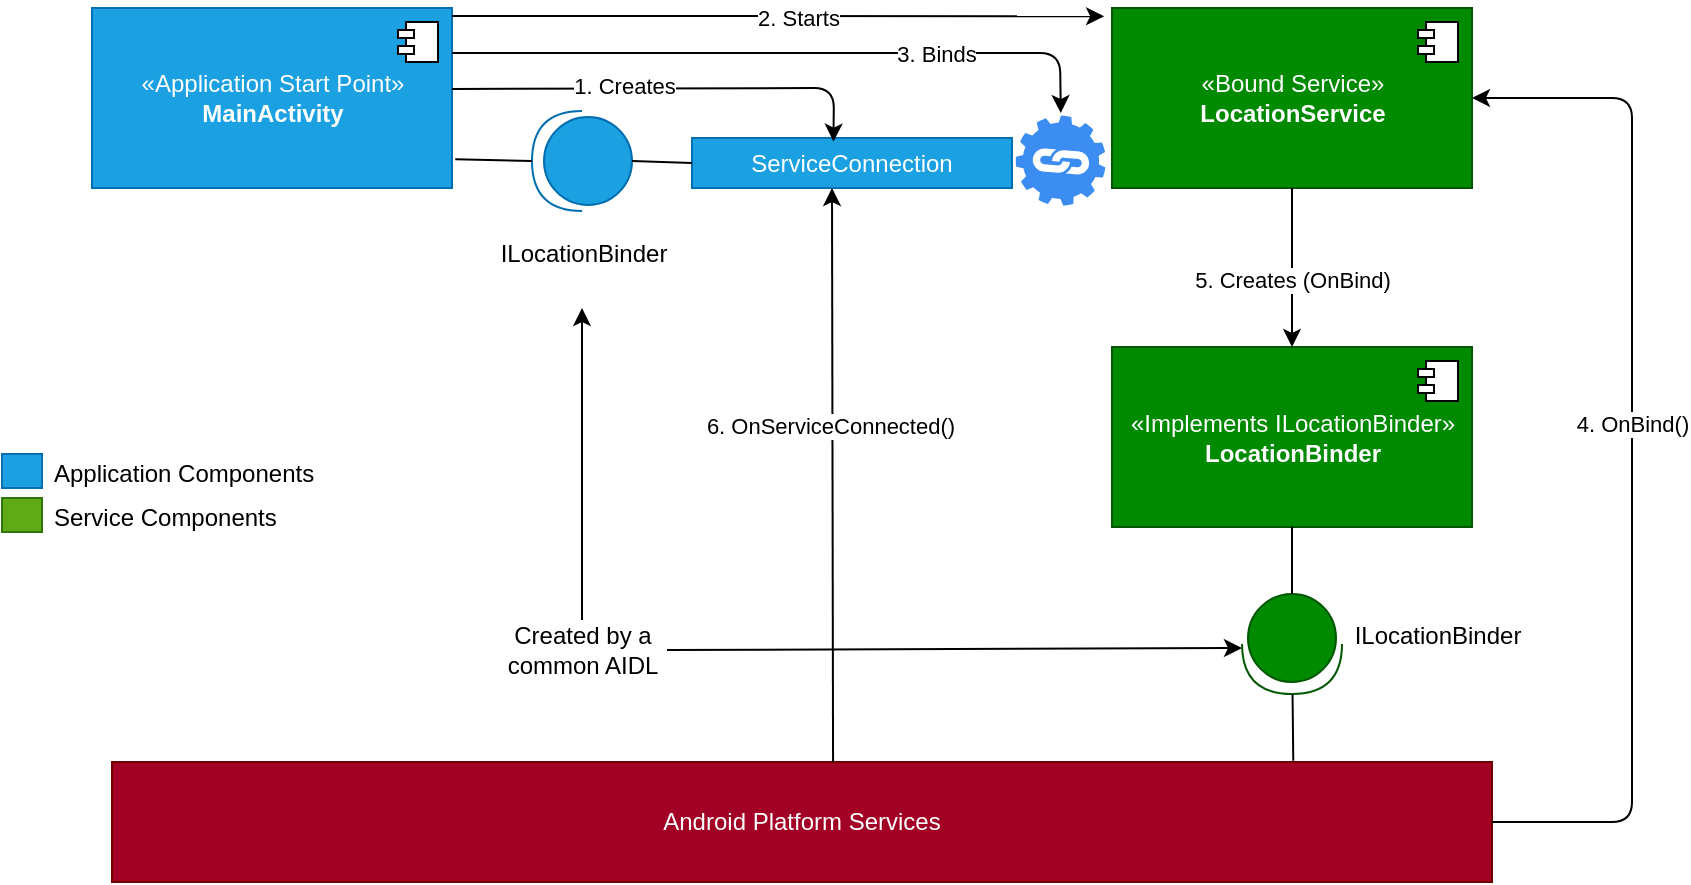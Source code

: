 <mxfile>
    <diagram id="locgz7WXVu_27G56zI11" name="Page-1">
        <mxGraphModel dx="990" dy="566" grid="1" gridSize="10" guides="1" tooltips="1" connect="1" arrows="1" fold="1" page="1" pageScale="1" pageWidth="1169" pageHeight="827" math="0" shadow="0">
            <root>
                <mxCell id="0"/>
                <mxCell id="1" parent="0"/>
                <mxCell id="4" value="ServiceConnection" style="rounded=0;whiteSpace=wrap;html=1;fillColor=#1ba1e2;fontColor=#ffffff;strokeColor=#006EAF;" parent="1" vertex="1">
                    <mxGeometry x="435" y="225" width="160" height="25" as="geometry"/>
                </mxCell>
                <mxCell id="5" value="«Application Start Point»&lt;br&gt;&lt;b&gt;MainActivity&lt;/b&gt;" style="html=1;dropTarget=0;fillColor=#1ba1e2;fontColor=#ffffff;strokeColor=#006EAF;" parent="1" vertex="1">
                    <mxGeometry x="135" y="160" width="180" height="90" as="geometry"/>
                </mxCell>
                <mxCell id="6" value="" style="shape=module;jettyWidth=8;jettyHeight=4;" parent="5" vertex="1">
                    <mxGeometry x="1" width="20" height="20" relative="1" as="geometry">
                        <mxPoint x="-27" y="7" as="offset"/>
                    </mxGeometry>
                </mxCell>
                <mxCell id="7" value="«Bound Service»&lt;br&gt;&lt;b&gt;LocationService&lt;/b&gt;" style="html=1;dropTarget=0;fillColor=#008a00;fontColor=#ffffff;strokeColor=#005700;" parent="1" vertex="1">
                    <mxGeometry x="645" y="160" width="180" height="90" as="geometry"/>
                </mxCell>
                <mxCell id="8" value="" style="shape=module;jettyWidth=8;jettyHeight=4;" parent="7" vertex="1">
                    <mxGeometry x="1" width="20" height="20" relative="1" as="geometry">
                        <mxPoint x="-27" y="7" as="offset"/>
                    </mxGeometry>
                </mxCell>
                <mxCell id="10" value="" style="endArrow=classic;html=1;entryX=-0.022;entryY=0.157;entryDx=0;entryDy=0;entryPerimeter=0;" edge="1" parent="1">
                    <mxGeometry width="50" height="50" relative="1" as="geometry">
                        <mxPoint x="315" y="164" as="sourcePoint"/>
                        <mxPoint x="641.04" y="164.13" as="targetPoint"/>
                    </mxGeometry>
                </mxCell>
                <mxCell id="11" value="2. Starts" style="edgeLabel;html=1;align=center;verticalAlign=middle;resizable=0;points=[];" vertex="1" connectable="0" parent="10">
                    <mxGeometry x="0.057" y="-1" relative="1" as="geometry">
                        <mxPoint as="offset"/>
                    </mxGeometry>
                </mxCell>
                <mxCell id="12" value="" style="endArrow=classic;html=1;exitX=1.02;exitY=0.139;exitDx=0;exitDy=0;exitPerimeter=0;entryX=0.442;entryY=0.072;entryDx=0;entryDy=0;entryPerimeter=0;" edge="1" parent="1" target="4">
                    <mxGeometry width="50" height="50" relative="1" as="geometry">
                        <mxPoint x="315.0" y="200.5" as="sourcePoint"/>
                        <mxPoint x="445.05" y="245.7" as="targetPoint"/>
                        <Array as="points">
                            <mxPoint x="506" y="200"/>
                        </Array>
                    </mxGeometry>
                </mxCell>
                <mxCell id="13" value="1. Creates" style="edgeLabel;html=1;align=center;verticalAlign=middle;resizable=0;points=[];" vertex="1" connectable="0" parent="12">
                    <mxGeometry x="0.057" y="-1" relative="1" as="geometry">
                        <mxPoint x="-29" y="-2" as="offset"/>
                    </mxGeometry>
                </mxCell>
                <mxCell id="15" value="" style="sketch=0;html=1;aspect=fixed;strokeColor=none;shadow=0;align=center;verticalAlign=top;fillColor=#3B8DF1;shape=mxgraph.gcp2.gear_chain;rotation=-220;" vertex="1" parent="1">
                    <mxGeometry x="597" y="214" width="45" height="45" as="geometry"/>
                </mxCell>
                <mxCell id="23" value="" style="endArrow=classic;html=1;exitX=1;exitY=0.25;exitDx=0;exitDy=0;entryX=0.159;entryY=0.91;entryDx=0;entryDy=0;entryPerimeter=0;" edge="1" parent="1" source="5" target="15">
                    <mxGeometry width="50" height="50" relative="1" as="geometry">
                        <mxPoint x="455" y="202.5" as="sourcePoint"/>
                        <mxPoint x="505" y="152.5" as="targetPoint"/>
                        <Array as="points">
                            <mxPoint x="619" y="182.5"/>
                        </Array>
                    </mxGeometry>
                </mxCell>
                <mxCell id="24" value="3. Binds" style="edgeLabel;html=1;align=center;verticalAlign=middle;resizable=0;points=[];" vertex="1" connectable="0" parent="23">
                    <mxGeometry x="0.449" relative="1" as="geometry">
                        <mxPoint as="offset"/>
                    </mxGeometry>
                </mxCell>
                <mxCell id="26" value="«Implements ILocationBinder»&lt;br&gt;&lt;b&gt;LocationBinder&lt;/b&gt;" style="html=1;dropTarget=0;fillColor=#008a00;fontColor=#ffffff;strokeColor=#005700;" vertex="1" parent="1">
                    <mxGeometry x="645" y="329.5" width="180" height="90" as="geometry"/>
                </mxCell>
                <mxCell id="27" value="" style="shape=module;jettyWidth=8;jettyHeight=4;" vertex="1" parent="26">
                    <mxGeometry x="1" width="20" height="20" relative="1" as="geometry">
                        <mxPoint x="-27" y="7" as="offset"/>
                    </mxGeometry>
                </mxCell>
                <mxCell id="28" value="" style="endArrow=classic;html=1;exitX=0.5;exitY=1;exitDx=0;exitDy=0;entryX=0.5;entryY=0;entryDx=0;entryDy=0;" edge="1" parent="1" source="7" target="26">
                    <mxGeometry width="50" height="50" relative="1" as="geometry">
                        <mxPoint x="455" y="202.5" as="sourcePoint"/>
                        <mxPoint x="735" y="382.5" as="targetPoint"/>
                    </mxGeometry>
                </mxCell>
                <mxCell id="29" value="5. Creates (OnBind)" style="edgeLabel;html=1;align=center;verticalAlign=middle;resizable=0;points=[];" vertex="1" connectable="0" parent="28">
                    <mxGeometry x="-0.298" relative="1" as="geometry">
                        <mxPoint y="18" as="offset"/>
                    </mxGeometry>
                </mxCell>
                <mxCell id="42" value="" style="shape=providedRequiredInterface;html=1;verticalLabelPosition=bottom;sketch=0;rotation=90;fillColor=#008a00;fontColor=#ffffff;strokeColor=#005700;" vertex="1" parent="1">
                    <mxGeometry x="710" y="453" width="50" height="50" as="geometry"/>
                </mxCell>
                <mxCell id="43" value="" style="endArrow=none;html=1;entryX=0.5;entryY=1;entryDx=0;entryDy=0;exitX=0;exitY=0.5;exitDx=0;exitDy=0;exitPerimeter=0;" edge="1" parent="1" source="42" target="26">
                    <mxGeometry width="50" height="50" relative="1" as="geometry">
                        <mxPoint x="455" y="202.5" as="sourcePoint"/>
                        <mxPoint x="505" y="152.5" as="targetPoint"/>
                    </mxGeometry>
                </mxCell>
                <mxCell id="44" value="ILocationBinder" style="text;html=1;strokeColor=none;fillColor=none;align=center;verticalAlign=middle;whiteSpace=wrap;rounded=0;" vertex="1" parent="1">
                    <mxGeometry x="778" y="459" width="60" height="30" as="geometry"/>
                </mxCell>
                <mxCell id="45" value="" style="shape=providedRequiredInterface;html=1;verticalLabelPosition=bottom;sketch=0;rotation=-180;fillColor=#1ba1e2;fontColor=#ffffff;strokeColor=#006EAF;" vertex="1" parent="1">
                    <mxGeometry x="355" y="211.5" width="50" height="50" as="geometry"/>
                </mxCell>
                <mxCell id="46" value="Android Platform Services" style="rounded=0;whiteSpace=wrap;html=1;fillColor=#a20025;fontColor=#ffffff;strokeColor=#6F0000;" vertex="1" parent="1">
                    <mxGeometry x="145" y="537" width="690" height="60" as="geometry"/>
                </mxCell>
                <mxCell id="47" value="" style="endArrow=none;html=1;exitX=0.856;exitY=-0.01;exitDx=0;exitDy=0;exitPerimeter=0;" edge="1" parent="1" source="46" target="42">
                    <mxGeometry width="50" height="50" relative="1" as="geometry">
                        <mxPoint x="465" y="340" as="sourcePoint"/>
                        <mxPoint x="515" y="290" as="targetPoint"/>
                    </mxGeometry>
                </mxCell>
                <mxCell id="48" value="" style="endArrow=classic;html=1;exitX=1;exitY=0.5;exitDx=0;exitDy=0;entryX=1;entryY=0.5;entryDx=0;entryDy=0;" edge="1" parent="1" source="46" target="7">
                    <mxGeometry width="50" height="50" relative="1" as="geometry">
                        <mxPoint x="465" y="340" as="sourcePoint"/>
                        <mxPoint x="515" y="290" as="targetPoint"/>
                        <Array as="points">
                            <mxPoint x="905" y="567"/>
                            <mxPoint x="905" y="205"/>
                        </Array>
                    </mxGeometry>
                </mxCell>
                <mxCell id="49" value="4. OnBind()" style="edgeLabel;html=1;align=center;verticalAlign=middle;resizable=0;points=[];" vertex="1" connectable="0" parent="48">
                    <mxGeometry x="0.05" relative="1" as="geometry">
                        <mxPoint as="offset"/>
                    </mxGeometry>
                </mxCell>
                <mxCell id="50" value="" style="endArrow=classic;html=1;exitX=0.537;exitY=0.003;exitDx=0;exitDy=0;exitPerimeter=0;entryX=0.5;entryY=1;entryDx=0;entryDy=0;" edge="1" parent="1">
                    <mxGeometry width="50" height="50" relative="1" as="geometry">
                        <mxPoint x="505.53" y="537.18" as="sourcePoint"/>
                        <mxPoint x="505" y="250" as="targetPoint"/>
                    </mxGeometry>
                </mxCell>
                <mxCell id="51" value="6. OnServiceConnected()" style="edgeLabel;html=1;align=center;verticalAlign=middle;resizable=0;points=[];" vertex="1" connectable="0" parent="50">
                    <mxGeometry x="0.17" y="1" relative="1" as="geometry">
                        <mxPoint as="offset"/>
                    </mxGeometry>
                </mxCell>
                <mxCell id="52" value="" style="endArrow=none;html=1;exitX=0;exitY=0.5;exitDx=0;exitDy=0;exitPerimeter=0;entryX=0;entryY=0.5;entryDx=0;entryDy=0;" edge="1" parent="1" source="45" target="4">
                    <mxGeometry width="50" height="50" relative="1" as="geometry">
                        <mxPoint x="465" y="340" as="sourcePoint"/>
                        <mxPoint x="515" y="290" as="targetPoint"/>
                    </mxGeometry>
                </mxCell>
                <mxCell id="53" value="" style="endArrow=none;html=1;exitX=1.009;exitY=0.84;exitDx=0;exitDy=0;exitPerimeter=0;entryX=1;entryY=0.5;entryDx=0;entryDy=0;entryPerimeter=0;" edge="1" parent="1" source="5" target="45">
                    <mxGeometry width="50" height="50" relative="1" as="geometry">
                        <mxPoint x="465" y="340" as="sourcePoint"/>
                        <mxPoint x="515" y="290" as="targetPoint"/>
                    </mxGeometry>
                </mxCell>
                <mxCell id="54" value="ILocationBinder" style="text;html=1;strokeColor=none;fillColor=none;align=center;verticalAlign=middle;whiteSpace=wrap;rounded=0;" vertex="1" parent="1">
                    <mxGeometry x="351" y="268" width="60" height="30" as="geometry"/>
                </mxCell>
                <mxCell id="55" value="" style="rounded=0;whiteSpace=wrap;html=1;fillColor=#1ba1e2;fontColor=#ffffff;strokeColor=#006EAF;" vertex="1" parent="1">
                    <mxGeometry x="90" y="383" width="20" height="17" as="geometry"/>
                </mxCell>
                <mxCell id="57" value="" style="rounded=0;whiteSpace=wrap;html=1;fillColor=#60a917;fontColor=#ffffff;strokeColor=#2D7600;" vertex="1" parent="1">
                    <mxGeometry x="90" y="405" width="20" height="17" as="geometry"/>
                </mxCell>
                <mxCell id="58" value="Application Components" style="text;html=1;strokeColor=none;fillColor=none;align=left;verticalAlign=middle;whiteSpace=wrap;rounded=0;" vertex="1" parent="1">
                    <mxGeometry x="114" y="377.5" width="150" height="30" as="geometry"/>
                </mxCell>
                <mxCell id="59" value="Service Components" style="text;html=1;strokeColor=none;fillColor=none;align=left;verticalAlign=middle;whiteSpace=wrap;rounded=0;" vertex="1" parent="1">
                    <mxGeometry x="114" y="400" width="150" height="30" as="geometry"/>
                </mxCell>
                <mxCell id="60" value="" style="endArrow=classic;html=1;exitX=0.5;exitY=0;exitDx=0;exitDy=0;" edge="1" parent="1" source="61">
                    <mxGeometry width="50" height="50" relative="1" as="geometry">
                        <mxPoint x="380" y="440" as="sourcePoint"/>
                        <mxPoint x="380" y="310" as="targetPoint"/>
                    </mxGeometry>
                </mxCell>
                <mxCell id="61" value="Created by a common AIDL" style="text;html=1;strokeColor=none;fillColor=none;align=center;verticalAlign=middle;whiteSpace=wrap;rounded=0;" vertex="1" parent="1">
                    <mxGeometry x="337.5" y="466" width="85" height="30" as="geometry"/>
                </mxCell>
                <mxCell id="62" value="" style="endArrow=classic;html=1;exitX=1;exitY=0.5;exitDx=0;exitDy=0;" edge="1" parent="1" source="61">
                    <mxGeometry width="50" height="50" relative="1" as="geometry">
                        <mxPoint x="480" y="350" as="sourcePoint"/>
                        <mxPoint x="710" y="480" as="targetPoint"/>
                    </mxGeometry>
                </mxCell>
            </root>
        </mxGraphModel>
    </diagram>
</mxfile>